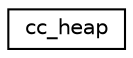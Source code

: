 digraph "Graphical Class Hierarchy"
{
 // LATEX_PDF_SIZE
  edge [fontname="Helvetica",fontsize="10",labelfontname="Helvetica",labelfontsize="10"];
  node [fontname="Helvetica",fontsize="10",shape=record];
  rankdir="LR";
  Node0 [label="cc_heap",height=0.2,width=0.4,color="black", fillcolor="white", style="filled",URL="$structcc__heap.html",tooltip=" "];
}
